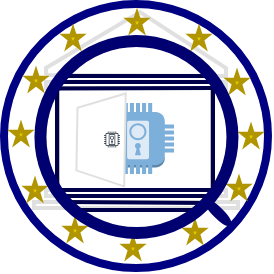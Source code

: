 <mxfile version="12.6.5" type="device"><diagram id="LNSZemqKNUZ4oKCv6DAR" name="Page-1"><mxGraphModel dx="272" dy="-618" grid="1" gridSize="10" guides="1" tooltips="1" connect="1" arrows="1" fold="1" page="1" pageScale="1" pageWidth="1100" pageHeight="850" math="0" shadow="0"><root><mxCell id="0"/><mxCell id="1" parent="0"/><mxCell id="KgpdWR-jCAu0SeucjEW2-1" value="" style="ellipse;whiteSpace=wrap;html=1;aspect=fixed;strokeColor=#000082;strokeWidth=4;labelBorderColor=#3333FF;labelBackgroundColor=none;shadow=0;" vertex="1" parent="1"><mxGeometry x="320" y="880" width="132" height="132" as="geometry"/></mxCell><mxCell id="KgpdWR-jCAu0SeucjEW2-2" value="" style="rounded=0;whiteSpace=wrap;html=1;shadow=0;strokeWidth=2;fillOpacity=50;strokeColor=#E0E0E0;" vertex="1" parent="1"><mxGeometry x="341" y="973" width="90" height="3" as="geometry"/></mxCell><mxCell id="KgpdWR-jCAu0SeucjEW2-3" value="" style="endArrow=none;html=1;strokeWidth=2;rounded=0;entryX=0;entryY=0.5;entryDx=0;entryDy=0;exitX=0;exitY=0.5;exitDx=0;exitDy=0;fillOpacity=50;strokeColor=#E0E0E0;" edge="1" parent="1"><mxGeometry width="50" height="50" relative="1" as="geometry"><mxPoint x="341" y="915.5" as="sourcePoint"/><mxPoint x="341" y="915.5" as="targetPoint"/><Array as="points"><mxPoint x="341" y="912"/><mxPoint x="388" y="884"/><mxPoint x="431" y="912"/><mxPoint x="431" y="916"/></Array></mxGeometry></mxCell><mxCell id="KgpdWR-jCAu0SeucjEW2-4" value="" style="rounded=0;whiteSpace=wrap;html=1;shadow=0;strokeWidth=2;fillOpacity=50;strokeColor=#E0E0E0;" vertex="1" parent="1"><mxGeometry x="341" y="919" width="90" height="3" as="geometry"/></mxCell><mxCell id="KgpdWR-jCAu0SeucjEW2-5" value="" style="rounded=0;whiteSpace=wrap;html=1;shadow=0;strokeWidth=2;fillColor=none;fillOpacity=50;strokeColor=#BDBDBD;" vertex="1" parent="1"><mxGeometry x="347" y="922" width="77" height="51" as="geometry"/></mxCell><mxCell id="KgpdWR-jCAu0SeucjEW2-6" value="" style="outlineConnect=0;dashed=0;verticalLabelPosition=bottom;verticalAlign=top;align=center;html=1;shape=mxgraph.aws3.door_lock;fillColor=#5294CF;gradientColor=none;shadow=0;strokeWidth=2;strokeColor=#BDBDBD;fillOpacity=75;" vertex="1" parent="1"><mxGeometry x="369" y="929.5" width="36" height="35.5" as="geometry"/></mxCell><mxCell id="KgpdWR-jCAu0SeucjEW2-7" value="" style="rounded=0;whiteSpace=wrap;html=1;shadow=0;strokeWidth=2;fillOpacity=0;strokeColor=#E0E0E0;" vertex="1" parent="1"><mxGeometry x="335" y="979" width="102" height="3" as="geometry"/></mxCell><mxCell id="KgpdWR-jCAu0SeucjEW2-14" value="" style="verticalLabelPosition=bottom;verticalAlign=top;html=1;shape=mxgraph.basic.star;shadow=0;strokeColor=#B09500;strokeWidth=2;fillColor=#e3c800;fontColor=#ffffff;" vertex="1" parent="1"><mxGeometry x="382.5" y="885" width="8" height="8" as="geometry"/></mxCell><mxCell id="KgpdWR-jCAu0SeucjEW2-16" value="" style="endArrow=none;html=1;strokeColor=#00004A;strokeWidth=2;exitX=0.073;exitY=0.26;exitDx=0;exitDy=0;exitPerimeter=0;" edge="1" parent="1"><mxGeometry width="50" height="50" relative="1" as="geometry"><mxPoint x="346.081" y="922.22" as="sourcePoint"/><mxPoint x="425" y="922" as="targetPoint"/></mxGeometry></mxCell><mxCell id="KgpdWR-jCAu0SeucjEW2-17" value="" style="endArrow=none;html=1;strokeColor=#00004A;strokeWidth=2;exitX=0.073;exitY=0.26;exitDx=0;exitDy=0;exitPerimeter=0;" edge="1" parent="1"><mxGeometry width="50" height="50" relative="1" as="geometry"><mxPoint x="346.508" y="919" as="sourcePoint"/><mxPoint x="424" y="919" as="targetPoint"/></mxGeometry></mxCell><mxCell id="KgpdWR-jCAu0SeucjEW2-18" value="" style="endArrow=none;html=1;strokeColor=#00004A;strokeWidth=2;exitX=0.073;exitY=0.26;exitDx=0;exitDy=0;exitPerimeter=0;" edge="1" parent="1"><mxGeometry width="50" height="50" relative="1" as="geometry"><mxPoint x="347.508" y="915.96" as="sourcePoint"/><mxPoint x="422" y="916" as="targetPoint"/></mxGeometry></mxCell><mxCell id="KgpdWR-jCAu0SeucjEW2-19" value="" style="endArrow=none;html=1;strokeColor=#00004A;strokeWidth=2;exitX=0.073;exitY=0.26;exitDx=0;exitDy=0;exitPerimeter=0;" edge="1" parent="1"><mxGeometry width="50" height="50" relative="1" as="geometry"><mxPoint x="347" y="972.96" as="sourcePoint"/><mxPoint x="424" y="973" as="targetPoint"/></mxGeometry></mxCell><mxCell id="KgpdWR-jCAu0SeucjEW2-20" value="" style="endArrow=none;html=1;strokeColor=#00004A;strokeWidth=2;exitX=0.073;exitY=0.26;exitDx=0;exitDy=0;exitPerimeter=0;" edge="1" parent="1"><mxGeometry width="50" height="50" relative="1" as="geometry"><mxPoint x="348" y="975.96" as="sourcePoint"/><mxPoint x="424" y="976" as="targetPoint"/></mxGeometry></mxCell><mxCell id="KgpdWR-jCAu0SeucjEW2-21" value="" style="endArrow=none;html=1;strokeColor=#00004A;strokeWidth=2;exitX=0.073;exitY=0.26;exitDx=0;exitDy=0;exitPerimeter=0;entryX=0;entryY=0.5;entryDx=0;entryDy=0;" edge="1" parent="1" target="KgpdWR-jCAu0SeucjEW2-11"><mxGeometry width="50" height="50" relative="1" as="geometry"><mxPoint x="350.508" y="978.96" as="sourcePoint"/><mxPoint x="423.5" y="979" as="targetPoint"/></mxGeometry></mxCell><mxCell id="KgpdWR-jCAu0SeucjEW2-22" value="" style="endArrow=none;html=1;strokeColor=#00004A;strokeWidth=2;" edge="1" parent="1"><mxGeometry width="50" height="50" relative="1" as="geometry"><mxPoint x="354.5" y="983" as="sourcePoint"/><mxPoint x="417" y="983" as="targetPoint"/></mxGeometry></mxCell><mxCell id="KgpdWR-jCAu0SeucjEW2-23" value="" style="endArrow=none;html=1;strokeColor=#00004A;strokeWidth=2;exitX=0.1;exitY=0.783;exitDx=0;exitDy=0;exitPerimeter=0;" edge="1" parent="1"><mxGeometry width="50" height="50" relative="1" as="geometry"><mxPoint x="346.7" y="972.951" as="sourcePoint"/><mxPoint x="346.5" y="923" as="targetPoint"/><Array as="points"><mxPoint x="346.5" y="970"/></Array></mxGeometry></mxCell><mxCell id="KgpdWR-jCAu0SeucjEW2-24" value="" style="endArrow=none;html=1;strokeColor=#00004A;strokeWidth=2;" edge="1" parent="1"><mxGeometry width="50" height="50" relative="1" as="geometry"><mxPoint x="424.5" y="973" as="sourcePoint"/><mxPoint x="424.5" y="922" as="targetPoint"/><Array as="points"/></mxGeometry></mxCell><mxCell id="KgpdWR-jCAu0SeucjEW2-25" value="" style="verticalLabelPosition=bottom;verticalAlign=top;html=1;shape=mxgraph.basic.star;shadow=0;strokeColor=#B09500;strokeWidth=2;fillColor=#e3c800;fontColor=#ffffff;" vertex="1" parent="1"><mxGeometry x="413.5" y="893" width="8" height="8" as="geometry"/></mxCell><mxCell id="KgpdWR-jCAu0SeucjEW2-26" value="" style="verticalLabelPosition=bottom;verticalAlign=top;html=1;shape=mxgraph.basic.star;shadow=0;strokeColor=#B09500;strokeWidth=2;fillColor=#e3c800;fontColor=#ffffff;" vertex="1" parent="1"><mxGeometry x="432.5" y="915" width="8" height="8" as="geometry"/></mxCell><mxCell id="KgpdWR-jCAu0SeucjEW2-27" value="" style="verticalLabelPosition=bottom;verticalAlign=top;html=1;shape=mxgraph.basic.star;shadow=0;strokeColor=#B09500;strokeWidth=2;fillColor=#e3c800;fontColor=#ffffff;" vertex="1" parent="1"><mxGeometry x="439.5" y="942" width="8" height="8" as="geometry"/></mxCell><mxCell id="KgpdWR-jCAu0SeucjEW2-28" value="" style="verticalLabelPosition=bottom;verticalAlign=top;html=1;shape=mxgraph.basic.star;shadow=0;strokeColor=#B09500;strokeWidth=2;fillColor=#e3c800;fontColor=#ffffff;" vertex="1" parent="1"><mxGeometry x="380.5" y="998" width="8" height="8" as="geometry"/></mxCell><mxCell id="KgpdWR-jCAu0SeucjEW2-29" value="" style="verticalLabelPosition=bottom;verticalAlign=top;html=1;shape=mxgraph.basic.star;shadow=0;strokeColor=#B09500;strokeWidth=2;fillColor=#e3c800;fontColor=#ffffff;" vertex="1" parent="1"><mxGeometry x="324.5" y="941" width="8" height="8" as="geometry"/></mxCell><mxCell id="KgpdWR-jCAu0SeucjEW2-30" value="" style="verticalLabelPosition=bottom;verticalAlign=top;html=1;shape=mxgraph.basic.star;shadow=0;strokeColor=#B09500;strokeWidth=2;fillColor=#e3c800;fontColor=#ffffff;" vertex="1" parent="1"><mxGeometry x="411.5" y="990" width="8" height="8" as="geometry"/></mxCell><mxCell id="KgpdWR-jCAu0SeucjEW2-31" value="" style="verticalLabelPosition=bottom;verticalAlign=top;html=1;shape=mxgraph.basic.star;shadow=0;strokeColor=#B09500;strokeWidth=2;fillColor=#e3c800;fontColor=#ffffff;" vertex="1" parent="1"><mxGeometry x="433.5" y="968" width="8" height="8" as="geometry"/></mxCell><mxCell id="KgpdWR-jCAu0SeucjEW2-32" value="" style="verticalLabelPosition=bottom;verticalAlign=top;html=1;shape=mxgraph.basic.star;shadow=0;strokeColor=#B09500;strokeWidth=2;fillColor=#e3c800;fontColor=#ffffff;" vertex="1" parent="1"><mxGeometry x="332" y="914" width="8" height="8" as="geometry"/></mxCell><mxCell id="KgpdWR-jCAu0SeucjEW2-33" value="" style="verticalLabelPosition=bottom;verticalAlign=top;html=1;shape=mxgraph.basic.star;shadow=0;strokeColor=#B09500;strokeWidth=2;fillColor=#e3c800;fontColor=#ffffff;" vertex="1" parent="1"><mxGeometry x="331.5" y="969" width="8" height="8" as="geometry"/></mxCell><mxCell id="KgpdWR-jCAu0SeucjEW2-34" value="" style="verticalLabelPosition=bottom;verticalAlign=top;html=1;shape=mxgraph.basic.star;shadow=0;strokeColor=#B09500;strokeWidth=2;fillColor=#e3c800;fontColor=#ffffff;" vertex="1" parent="1"><mxGeometry x="350.5" y="893" width="8" height="8" as="geometry"/></mxCell><mxCell id="KgpdWR-jCAu0SeucjEW2-35" value="" style="verticalLabelPosition=bottom;verticalAlign=top;html=1;shape=mxgraph.basic.star;shadow=0;strokeColor=#B09500;strokeWidth=2;fillColor=#e3c800;fontColor=#ffffff;" vertex="1" parent="1"><mxGeometry x="351.5" y="989" width="8" height="8" as="geometry"/></mxCell><mxCell id="KgpdWR-jCAu0SeucjEW2-36" value="" style="shape=trapezoid;perimeter=trapezoidPerimeter;whiteSpace=wrap;html=1;strokeColor=#E0E0E0;rotation=-89;size=0.164;" vertex="1" parent="1"><mxGeometry x="345.22" y="935.75" width="46.5" height="24" as="geometry"/></mxCell><mxCell id="KgpdWR-jCAu0SeucjEW2-39" value="" style="outlineConnect=0;fontColor=#232F3E;gradientColor=none;strokeColor=#232F3E;fillColor=#ffffff;dashed=0;verticalLabelPosition=bottom;verticalAlign=top;align=center;html=1;fontSize=12;fontStyle=0;aspect=fixed;shape=mxgraph.aws4.resourceIcon;resIcon=mxgraph.aws4.door_lock;" vertex="1" parent="1"><mxGeometry x="369" y="942.75" width="10" height="10" as="geometry"/></mxCell><mxCell id="KgpdWR-jCAu0SeucjEW2-11" value="" style="ellipse;shape=doubleEllipse;whiteSpace=wrap;html=1;rotation=45;fillColor=#0000CC;strokeColor=#000070;shadow=0;strokeWidth=3;" vertex="1" parent="1"><mxGeometry x="419.99" y="983.23" width="14.24" height="2.49" as="geometry"/></mxCell><mxCell id="KgpdWR-jCAu0SeucjEW2-15" value="" style="ellipse;whiteSpace=wrap;html=1;aspect=fixed;strokeColor=#000070;strokeWidth=6;labelBorderColor=#3333FF;labelBackgroundColor=none;shadow=0;fillColor=none;" vertex="1" parent="1"><mxGeometry x="338.23" y="898.5" width="96" height="96" as="geometry"/></mxCell></root></mxGraphModel></diagram></mxfile>